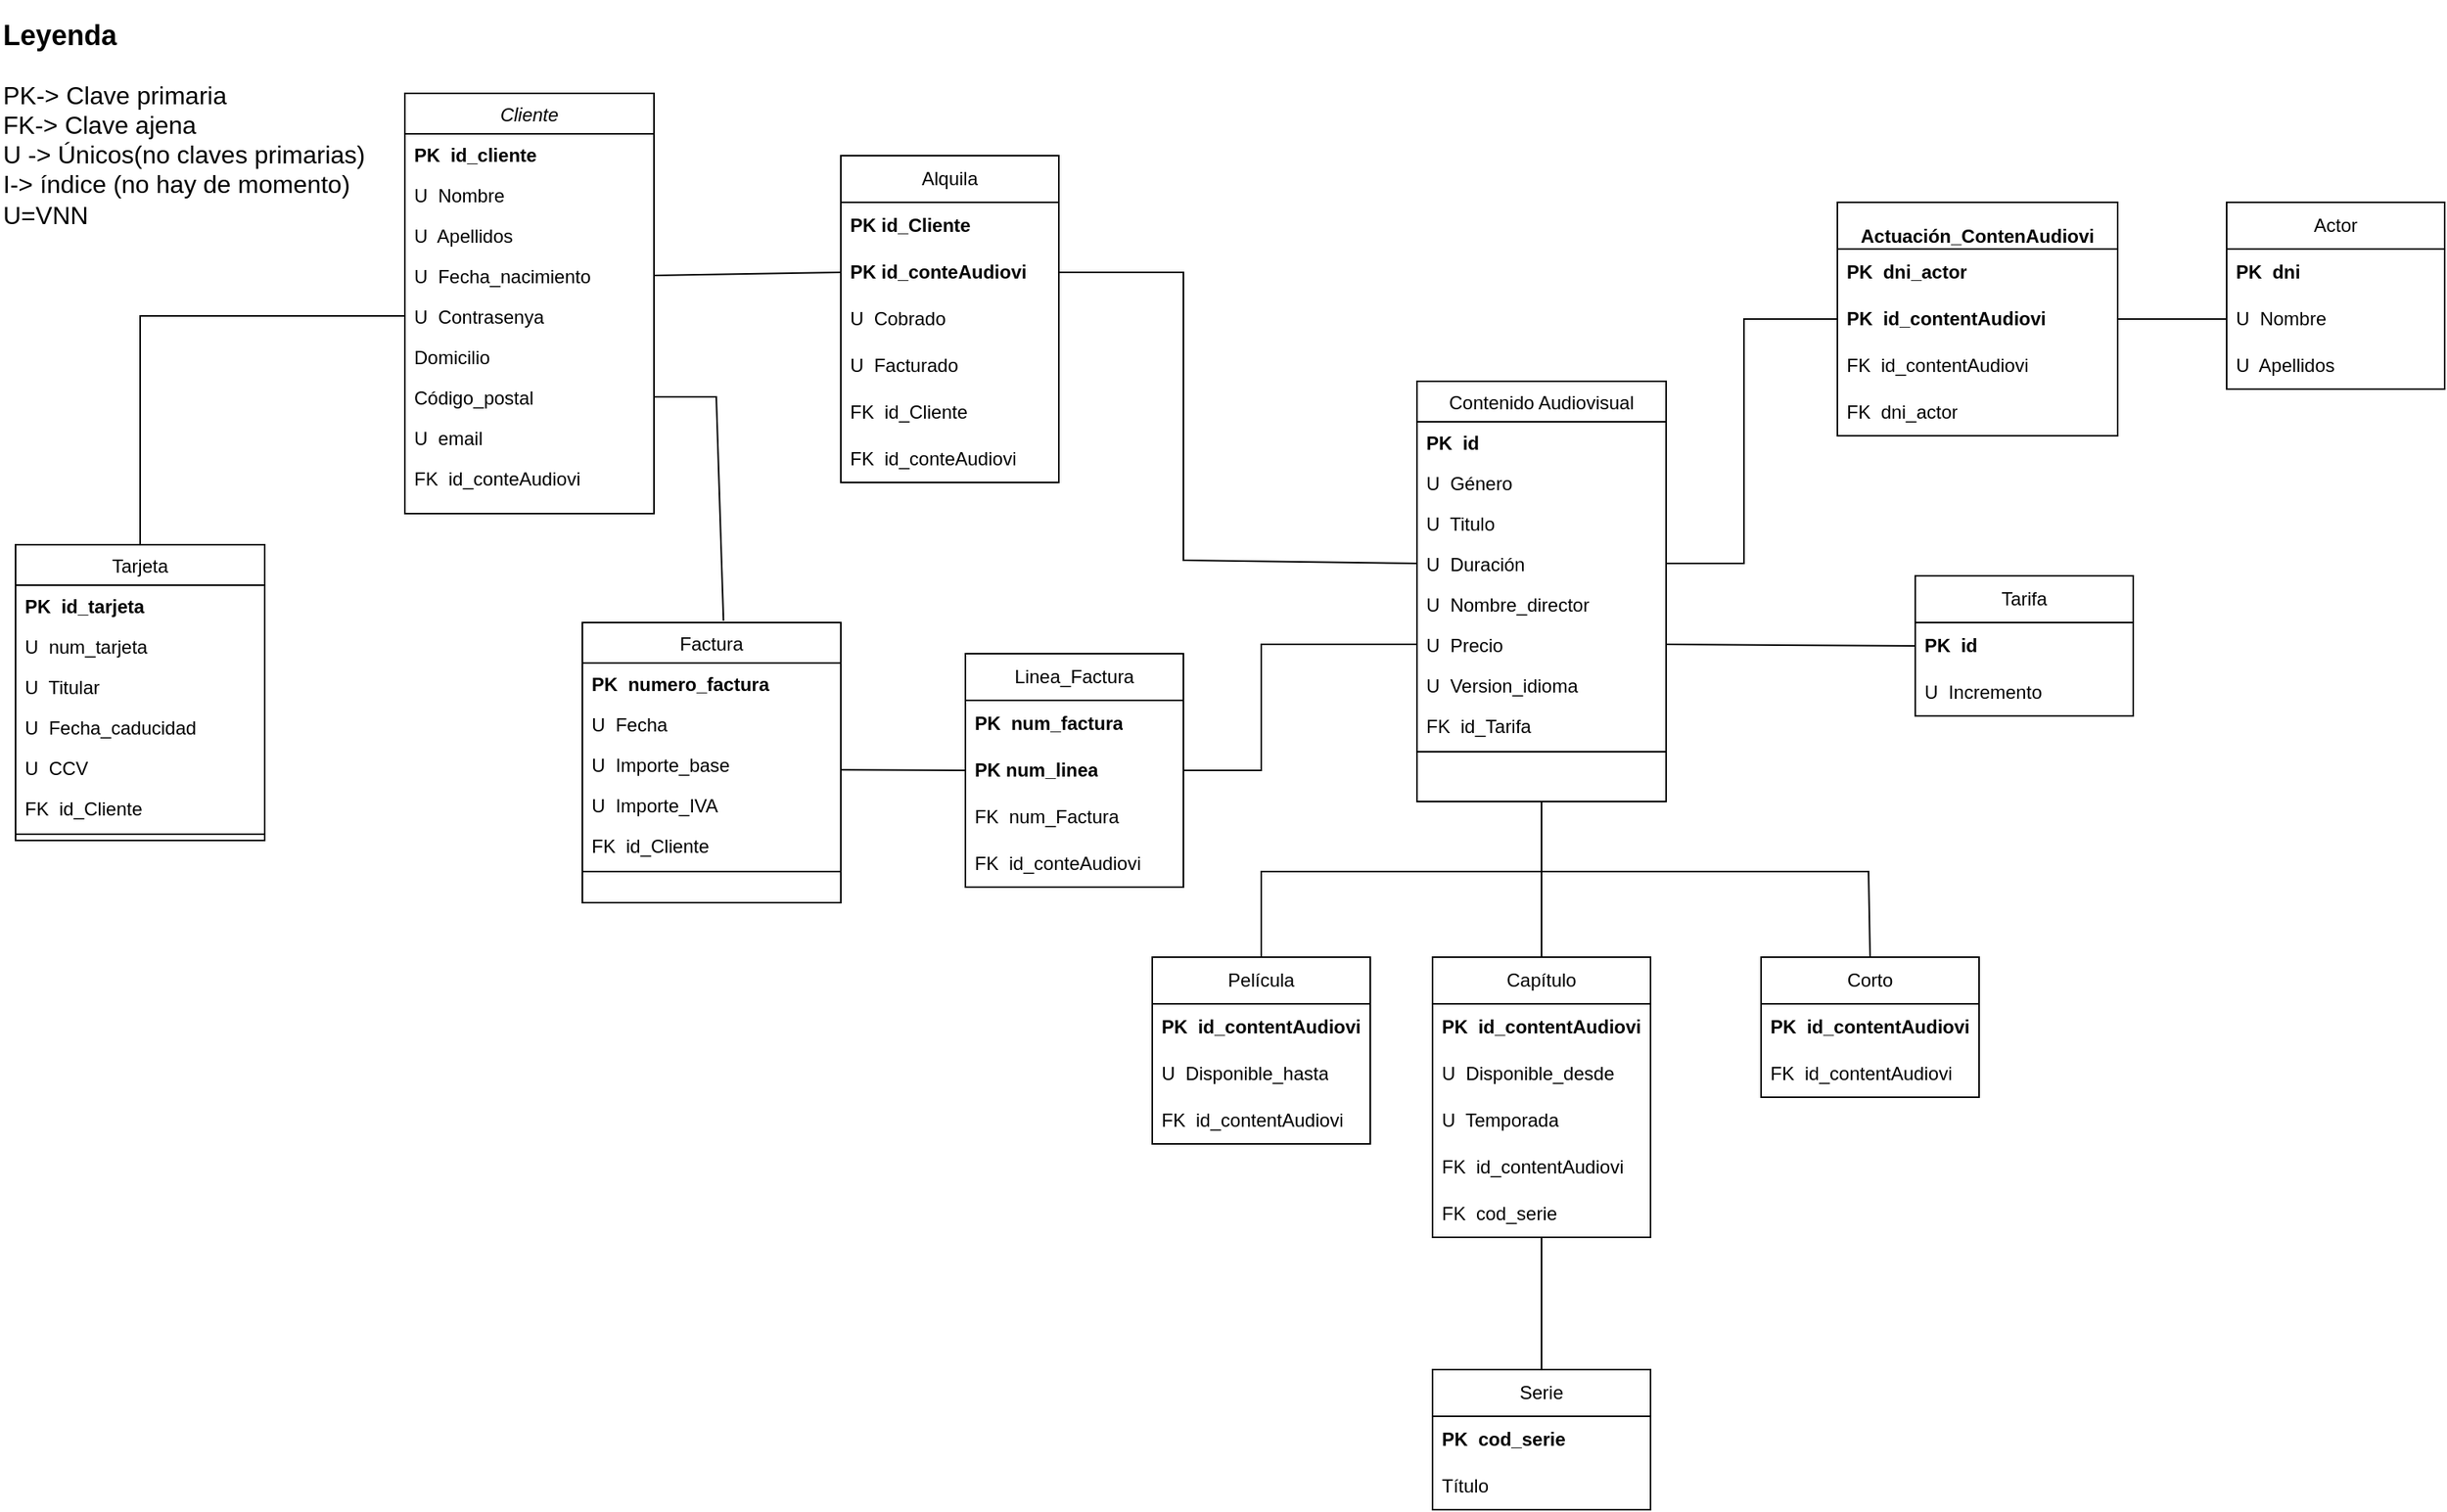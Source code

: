 <mxfile version="24.4.2" type="device">
  <diagram id="C5RBs43oDa-KdzZeNtuy" name="Page-1">
    <mxGraphModel dx="1430" dy="780" grid="1" gridSize="10" guides="1" tooltips="1" connect="1" arrows="1" fold="1" page="1" pageScale="1" pageWidth="827" pageHeight="1169" math="0" shadow="0">
      <root>
        <mxCell id="WIyWlLk6GJQsqaUBKTNV-0" />
        <mxCell id="WIyWlLk6GJQsqaUBKTNV-1" parent="WIyWlLk6GJQsqaUBKTNV-0" />
        <mxCell id="zkfFHV4jXpPFQw0GAbJ--0" value="Cliente" style="swimlane;fontStyle=2;align=center;verticalAlign=top;childLayout=stackLayout;horizontal=1;startSize=26;horizontalStack=0;resizeParent=1;resizeLast=0;collapsible=1;marginBottom=0;rounded=0;shadow=0;strokeWidth=1;" parent="WIyWlLk6GJQsqaUBKTNV-1" vertex="1">
          <mxGeometry x="300" y="100" width="160" height="270" as="geometry">
            <mxRectangle x="230" y="140" width="160" height="26" as="alternateBounds" />
          </mxGeometry>
        </mxCell>
        <mxCell id="Wgf2Gytl8_yMg1ZJotY8-47" value="PK  id_cliente" style="text;align=left;verticalAlign=top;spacingLeft=4;spacingRight=4;overflow=hidden;rotatable=0;points=[[0,0.5],[1,0.5]];portConstraint=eastwest;rounded=0;shadow=0;html=0;strokeColor=none;fontStyle=1" parent="zkfFHV4jXpPFQw0GAbJ--0" vertex="1">
          <mxGeometry y="26" width="160" height="26" as="geometry" />
        </mxCell>
        <mxCell id="zkfFHV4jXpPFQw0GAbJ--1" value="U  Nombre        " style="text;align=left;verticalAlign=top;spacingLeft=4;spacingRight=4;overflow=hidden;rotatable=0;points=[[0,0.5],[1,0.5]];portConstraint=eastwest;" parent="zkfFHV4jXpPFQw0GAbJ--0" vertex="1">
          <mxGeometry y="52" width="160" height="26" as="geometry" />
        </mxCell>
        <mxCell id="zkfFHV4jXpPFQw0GAbJ--2" value="U  Apellidos" style="text;align=left;verticalAlign=top;spacingLeft=4;spacingRight=4;overflow=hidden;rotatable=0;points=[[0,0.5],[1,0.5]];portConstraint=eastwest;rounded=0;shadow=0;html=0;" parent="zkfFHV4jXpPFQw0GAbJ--0" vertex="1">
          <mxGeometry y="78" width="160" height="26" as="geometry" />
        </mxCell>
        <mxCell id="Wgf2Gytl8_yMg1ZJotY8-46" value="U  Fecha_nacimiento" style="text;align=left;verticalAlign=top;spacingLeft=4;spacingRight=4;overflow=hidden;rotatable=0;points=[[0,0.5],[1,0.5]];portConstraint=eastwest;rounded=0;shadow=0;html=0;" parent="zkfFHV4jXpPFQw0GAbJ--0" vertex="1">
          <mxGeometry y="104" width="160" height="26" as="geometry" />
        </mxCell>
        <mxCell id="Wgf2Gytl8_yMg1ZJotY8-48" value="U  Contrasenya" style="text;align=left;verticalAlign=top;spacingLeft=4;spacingRight=4;overflow=hidden;rotatable=0;points=[[0,0.5],[1,0.5]];portConstraint=eastwest;" parent="zkfFHV4jXpPFQw0GAbJ--0" vertex="1">
          <mxGeometry y="130" width="160" height="26" as="geometry" />
        </mxCell>
        <mxCell id="zkfFHV4jXpPFQw0GAbJ--5" value="Domicilio" style="text;align=left;verticalAlign=top;spacingLeft=4;spacingRight=4;overflow=hidden;rotatable=0;points=[[0,0.5],[1,0.5]];portConstraint=eastwest;" parent="zkfFHV4jXpPFQw0GAbJ--0" vertex="1">
          <mxGeometry y="156" width="160" height="26" as="geometry" />
        </mxCell>
        <mxCell id="Wgf2Gytl8_yMg1ZJotY8-49" value="Código_postal" style="text;align=left;verticalAlign=top;spacingLeft=4;spacingRight=4;overflow=hidden;rotatable=0;points=[[0,0.5],[1,0.5]];portConstraint=eastwest;rounded=0;shadow=0;html=0;" parent="zkfFHV4jXpPFQw0GAbJ--0" vertex="1">
          <mxGeometry y="182" width="160" height="26" as="geometry" />
        </mxCell>
        <mxCell id="oNZRtLvuHWQZ_LMF3RW0-1" value="U  email" style="text;align=left;verticalAlign=top;spacingLeft=4;spacingRight=4;overflow=hidden;rotatable=0;points=[[0,0.5],[1,0.5]];portConstraint=eastwest;rounded=0;shadow=0;html=0;" parent="zkfFHV4jXpPFQw0GAbJ--0" vertex="1">
          <mxGeometry y="208" width="160" height="26" as="geometry" />
        </mxCell>
        <mxCell id="Wgf2Gytl8_yMg1ZJotY8-50" value="FK  id_conteAudiovi" style="text;align=left;verticalAlign=top;spacingLeft=4;spacingRight=4;overflow=hidden;rotatable=0;points=[[0,0.5],[1,0.5]];portConstraint=eastwest;fontStyle=0" parent="zkfFHV4jXpPFQw0GAbJ--0" vertex="1">
          <mxGeometry y="234" width="160" height="36" as="geometry" />
        </mxCell>
        <mxCell id="zkfFHV4jXpPFQw0GAbJ--6" value="Tarjeta" style="swimlane;fontStyle=0;align=center;verticalAlign=top;childLayout=stackLayout;horizontal=1;startSize=26;horizontalStack=0;resizeParent=1;resizeLast=0;collapsible=1;marginBottom=0;rounded=0;shadow=0;strokeWidth=1;" parent="WIyWlLk6GJQsqaUBKTNV-1" vertex="1">
          <mxGeometry x="50" y="390" width="160" height="190" as="geometry">
            <mxRectangle x="130" y="380" width="160" height="26" as="alternateBounds" />
          </mxGeometry>
        </mxCell>
        <mxCell id="zkfFHV4jXpPFQw0GAbJ--7" value="PK  id_tarjeta" style="text;align=left;verticalAlign=top;spacingLeft=4;spacingRight=4;overflow=hidden;rotatable=0;points=[[0,0.5],[1,0.5]];portConstraint=eastwest;fontStyle=1" parent="zkfFHV4jXpPFQw0GAbJ--6" vertex="1">
          <mxGeometry y="26" width="160" height="26" as="geometry" />
        </mxCell>
        <mxCell id="7_OPogSqCohkSe6gVbmI-0" value="U  num_tarjeta" style="text;align=left;verticalAlign=top;spacingLeft=4;spacingRight=4;overflow=hidden;rotatable=0;points=[[0,0.5],[1,0.5]];portConstraint=eastwest;rounded=0;shadow=0;html=0;" parent="zkfFHV4jXpPFQw0GAbJ--6" vertex="1">
          <mxGeometry y="52" width="160" height="26" as="geometry" />
        </mxCell>
        <mxCell id="zkfFHV4jXpPFQw0GAbJ--8" value="U  Titular" style="text;align=left;verticalAlign=top;spacingLeft=4;spacingRight=4;overflow=hidden;rotatable=0;points=[[0,0.5],[1,0.5]];portConstraint=eastwest;rounded=0;shadow=0;html=0;" parent="zkfFHV4jXpPFQw0GAbJ--6" vertex="1">
          <mxGeometry y="78" width="160" height="26" as="geometry" />
        </mxCell>
        <mxCell id="Wgf2Gytl8_yMg1ZJotY8-126" value="U  Fecha_caducidad" style="text;align=left;verticalAlign=top;spacingLeft=4;spacingRight=4;overflow=hidden;rotatable=0;points=[[0,0.5],[1,0.5]];portConstraint=eastwest;rounded=0;shadow=0;html=0;" parent="zkfFHV4jXpPFQw0GAbJ--6" vertex="1">
          <mxGeometry y="104" width="160" height="26" as="geometry" />
        </mxCell>
        <mxCell id="Wgf2Gytl8_yMg1ZJotY8-127" value="U  CCV" style="text;align=left;verticalAlign=top;spacingLeft=4;spacingRight=4;overflow=hidden;rotatable=0;points=[[0,0.5],[1,0.5]];portConstraint=eastwest;rounded=0;shadow=0;html=0;" parent="zkfFHV4jXpPFQw0GAbJ--6" vertex="1">
          <mxGeometry y="130" width="160" height="26" as="geometry" />
        </mxCell>
        <mxCell id="Wgf2Gytl8_yMg1ZJotY8-129" value="FK  id_Cliente" style="text;align=left;verticalAlign=top;spacingLeft=4;spacingRight=4;overflow=hidden;rotatable=0;points=[[0,0.5],[1,0.5]];portConstraint=eastwest;rounded=0;shadow=0;html=0;" parent="zkfFHV4jXpPFQw0GAbJ--6" vertex="1">
          <mxGeometry y="156" width="160" height="26" as="geometry" />
        </mxCell>
        <mxCell id="zkfFHV4jXpPFQw0GAbJ--9" value="" style="line;html=1;strokeWidth=1;align=left;verticalAlign=middle;spacingTop=-1;spacingLeft=3;spacingRight=3;rotatable=0;labelPosition=right;points=[];portConstraint=eastwest;" parent="zkfFHV4jXpPFQw0GAbJ--6" vertex="1">
          <mxGeometry y="182" width="160" height="8" as="geometry" />
        </mxCell>
        <mxCell id="zkfFHV4jXpPFQw0GAbJ--17" value="Contenido Audiovisual" style="swimlane;fontStyle=0;align=center;verticalAlign=top;childLayout=stackLayout;horizontal=1;startSize=26;horizontalStack=0;resizeParent=1;resizeLast=0;collapsible=1;marginBottom=0;rounded=0;shadow=0;strokeWidth=1;" parent="WIyWlLk6GJQsqaUBKTNV-1" vertex="1">
          <mxGeometry x="950" y="285" width="160" height="270" as="geometry">
            <mxRectangle x="550" y="140" width="160" height="26" as="alternateBounds" />
          </mxGeometry>
        </mxCell>
        <mxCell id="zkfFHV4jXpPFQw0GAbJ--18" value="PK  id" style="text;align=left;verticalAlign=top;spacingLeft=4;spacingRight=4;overflow=hidden;rotatable=0;points=[[0,0.5],[1,0.5]];portConstraint=eastwest;fontStyle=1" parent="zkfFHV4jXpPFQw0GAbJ--17" vertex="1">
          <mxGeometry y="26" width="160" height="26" as="geometry" />
        </mxCell>
        <mxCell id="zkfFHV4jXpPFQw0GAbJ--19" value="U  Género" style="text;align=left;verticalAlign=top;spacingLeft=4;spacingRight=4;overflow=hidden;rotatable=0;points=[[0,0.5],[1,0.5]];portConstraint=eastwest;rounded=0;shadow=0;html=0;" parent="zkfFHV4jXpPFQw0GAbJ--17" vertex="1">
          <mxGeometry y="52" width="160" height="26" as="geometry" />
        </mxCell>
        <mxCell id="zkfFHV4jXpPFQw0GAbJ--20" value="U  Titulo" style="text;align=left;verticalAlign=top;spacingLeft=4;spacingRight=4;overflow=hidden;rotatable=0;points=[[0,0.5],[1,0.5]];portConstraint=eastwest;rounded=0;shadow=0;html=0;" parent="zkfFHV4jXpPFQw0GAbJ--17" vertex="1">
          <mxGeometry y="78" width="160" height="26" as="geometry" />
        </mxCell>
        <mxCell id="zkfFHV4jXpPFQw0GAbJ--21" value="U  Duración" style="text;align=left;verticalAlign=top;spacingLeft=4;spacingRight=4;overflow=hidden;rotatable=0;points=[[0,0.5],[1,0.5]];portConstraint=eastwest;rounded=0;shadow=0;html=0;" parent="zkfFHV4jXpPFQw0GAbJ--17" vertex="1">
          <mxGeometry y="104" width="160" height="26" as="geometry" />
        </mxCell>
        <mxCell id="zkfFHV4jXpPFQw0GAbJ--22" value="U  Nombre_director" style="text;align=left;verticalAlign=top;spacingLeft=4;spacingRight=4;overflow=hidden;rotatable=0;points=[[0,0.5],[1,0.5]];portConstraint=eastwest;rounded=0;shadow=0;html=0;" parent="zkfFHV4jXpPFQw0GAbJ--17" vertex="1">
          <mxGeometry y="130" width="160" height="26" as="geometry" />
        </mxCell>
        <mxCell id="zkfFHV4jXpPFQw0GAbJ--24" value="U  Precio" style="text;align=left;verticalAlign=top;spacingLeft=4;spacingRight=4;overflow=hidden;rotatable=0;points=[[0,0.5],[1,0.5]];portConstraint=eastwest;" parent="zkfFHV4jXpPFQw0GAbJ--17" vertex="1">
          <mxGeometry y="156" width="160" height="26" as="geometry" />
        </mxCell>
        <mxCell id="zkfFHV4jXpPFQw0GAbJ--25" value="U  Version_idioma" style="text;align=left;verticalAlign=top;spacingLeft=4;spacingRight=4;overflow=hidden;rotatable=0;points=[[0,0.5],[1,0.5]];portConstraint=eastwest;" parent="zkfFHV4jXpPFQw0GAbJ--17" vertex="1">
          <mxGeometry y="182" width="160" height="26" as="geometry" />
        </mxCell>
        <mxCell id="Wgf2Gytl8_yMg1ZJotY8-65" value="FK  id_Tarifa" style="text;align=left;verticalAlign=top;spacingLeft=4;spacingRight=4;overflow=hidden;rotatable=0;points=[[0,0.5],[1,0.5]];portConstraint=eastwest;rounded=0;shadow=0;html=0;" parent="zkfFHV4jXpPFQw0GAbJ--17" vertex="1">
          <mxGeometry y="208" width="160" height="26" as="geometry" />
        </mxCell>
        <mxCell id="zkfFHV4jXpPFQw0GAbJ--23" value="" style="line;html=1;strokeWidth=1;align=left;verticalAlign=middle;spacingTop=-1;spacingLeft=3;spacingRight=3;rotatable=0;labelPosition=right;points=[];portConstraint=eastwest;" parent="zkfFHV4jXpPFQw0GAbJ--17" vertex="1">
          <mxGeometry y="234" width="160" height="8" as="geometry" />
        </mxCell>
        <mxCell id="Wgf2Gytl8_yMg1ZJotY8-0" value="Actor" style="swimlane;fontStyle=0;childLayout=stackLayout;horizontal=1;startSize=30;horizontalStack=0;resizeParent=1;resizeParentMax=0;resizeLast=0;collapsible=1;marginBottom=0;whiteSpace=wrap;html=1;" parent="WIyWlLk6GJQsqaUBKTNV-1" vertex="1">
          <mxGeometry x="1470" y="170" width="140" height="120" as="geometry" />
        </mxCell>
        <mxCell id="Wgf2Gytl8_yMg1ZJotY8-1" value="&lt;b&gt;PK&amp;nbsp; dni&lt;/b&gt;" style="text;strokeColor=none;fillColor=none;align=left;verticalAlign=middle;spacingLeft=4;spacingRight=4;overflow=hidden;points=[[0,0.5],[1,0.5]];portConstraint=eastwest;rotatable=0;whiteSpace=wrap;html=1;" parent="Wgf2Gytl8_yMg1ZJotY8-0" vertex="1">
          <mxGeometry y="30" width="140" height="30" as="geometry" />
        </mxCell>
        <mxCell id="Wgf2Gytl8_yMg1ZJotY8-2" value="U&amp;nbsp; Nombre" style="text;strokeColor=none;fillColor=none;align=left;verticalAlign=middle;spacingLeft=4;spacingRight=4;overflow=hidden;points=[[0,0.5],[1,0.5]];portConstraint=eastwest;rotatable=0;whiteSpace=wrap;html=1;" parent="Wgf2Gytl8_yMg1ZJotY8-0" vertex="1">
          <mxGeometry y="60" width="140" height="30" as="geometry" />
        </mxCell>
        <mxCell id="Wgf2Gytl8_yMg1ZJotY8-3" value="U&amp;nbsp; Apellidos" style="text;strokeColor=none;fillColor=none;align=left;verticalAlign=middle;spacingLeft=4;spacingRight=4;overflow=hidden;points=[[0,0.5],[1,0.5]];portConstraint=eastwest;rotatable=0;whiteSpace=wrap;html=1;" parent="Wgf2Gytl8_yMg1ZJotY8-0" vertex="1">
          <mxGeometry y="90" width="140" height="30" as="geometry" />
        </mxCell>
        <mxCell id="Wgf2Gytl8_yMg1ZJotY8-4" value="Corto" style="swimlane;fontStyle=0;childLayout=stackLayout;horizontal=1;startSize=30;horizontalStack=0;resizeParent=1;resizeParentMax=0;resizeLast=0;collapsible=1;marginBottom=0;whiteSpace=wrap;html=1;" parent="WIyWlLk6GJQsqaUBKTNV-1" vertex="1">
          <mxGeometry x="1171" y="655" width="140" height="90" as="geometry" />
        </mxCell>
        <mxCell id="Wgf2Gytl8_yMg1ZJotY8-5" value="&lt;b&gt;PK&amp;nbsp; id_contentAudiovi&lt;/b&gt;" style="text;strokeColor=none;fillColor=none;align=left;verticalAlign=middle;spacingLeft=4;spacingRight=4;overflow=hidden;points=[[0,0.5],[1,0.5]];portConstraint=eastwest;rotatable=0;whiteSpace=wrap;html=1;" parent="Wgf2Gytl8_yMg1ZJotY8-4" vertex="1">
          <mxGeometry y="30" width="140" height="30" as="geometry" />
        </mxCell>
        <mxCell id="Wgf2Gytl8_yMg1ZJotY8-6" value="FK&amp;nbsp; id_contentAudiovi" style="text;strokeColor=none;fillColor=none;align=left;verticalAlign=middle;spacingLeft=4;spacingRight=4;overflow=hidden;points=[[0,0.5],[1,0.5]];portConstraint=eastwest;rotatable=0;whiteSpace=wrap;html=1;" parent="Wgf2Gytl8_yMg1ZJotY8-4" vertex="1">
          <mxGeometry y="60" width="140" height="30" as="geometry" />
        </mxCell>
        <mxCell id="Wgf2Gytl8_yMg1ZJotY8-8" value="Tarifa" style="swimlane;fontStyle=0;childLayout=stackLayout;horizontal=1;startSize=30;horizontalStack=0;resizeParent=1;resizeParentMax=0;resizeLast=0;collapsible=1;marginBottom=0;whiteSpace=wrap;html=1;" parent="WIyWlLk6GJQsqaUBKTNV-1" vertex="1">
          <mxGeometry x="1270" y="410" width="140" height="90" as="geometry" />
        </mxCell>
        <mxCell id="Wgf2Gytl8_yMg1ZJotY8-9" value="&lt;b&gt;PK&amp;nbsp; id&lt;/b&gt;" style="text;strokeColor=none;fillColor=none;align=left;verticalAlign=middle;spacingLeft=4;spacingRight=4;overflow=hidden;points=[[0,0.5],[1,0.5]];portConstraint=eastwest;rotatable=0;whiteSpace=wrap;html=1;" parent="Wgf2Gytl8_yMg1ZJotY8-8" vertex="1">
          <mxGeometry y="30" width="140" height="30" as="geometry" />
        </mxCell>
        <mxCell id="Wgf2Gytl8_yMg1ZJotY8-10" value="U&amp;nbsp; Incremento" style="text;strokeColor=none;fillColor=none;align=left;verticalAlign=middle;spacingLeft=4;spacingRight=4;overflow=hidden;points=[[0,0.5],[1,0.5]];portConstraint=eastwest;rotatable=0;whiteSpace=wrap;html=1;" parent="Wgf2Gytl8_yMg1ZJotY8-8" vertex="1">
          <mxGeometry y="60" width="140" height="30" as="geometry" />
        </mxCell>
        <mxCell id="Wgf2Gytl8_yMg1ZJotY8-12" value="Linea_Factura" style="swimlane;fontStyle=0;childLayout=stackLayout;horizontal=1;startSize=30;horizontalStack=0;resizeParent=1;resizeParentMax=0;resizeLast=0;collapsible=1;marginBottom=0;whiteSpace=wrap;html=1;" parent="WIyWlLk6GJQsqaUBKTNV-1" vertex="1">
          <mxGeometry x="660" y="460" width="140" height="150" as="geometry" />
        </mxCell>
        <mxCell id="Wgf2Gytl8_yMg1ZJotY8-13" value="&lt;span style=&quot;font-weight: 700; text-wrap: nowrap;&quot;&gt;PK&amp;nbsp; num_factura&lt;/span&gt;" style="text;strokeColor=none;fillColor=none;align=left;verticalAlign=middle;spacingLeft=4;spacingRight=4;overflow=hidden;points=[[0,0.5],[1,0.5]];portConstraint=eastwest;rotatable=0;whiteSpace=wrap;html=1;" parent="Wgf2Gytl8_yMg1ZJotY8-12" vertex="1">
          <mxGeometry y="30" width="140" height="30" as="geometry" />
        </mxCell>
        <mxCell id="Wgf2Gytl8_yMg1ZJotY8-14" value="&lt;b&gt;PK num_linea&lt;/b&gt;" style="text;strokeColor=none;fillColor=none;align=left;verticalAlign=middle;spacingLeft=4;spacingRight=4;overflow=hidden;points=[[0,0.5],[1,0.5]];portConstraint=eastwest;rotatable=0;whiteSpace=wrap;html=1;" parent="Wgf2Gytl8_yMg1ZJotY8-12" vertex="1">
          <mxGeometry y="60" width="140" height="30" as="geometry" />
        </mxCell>
        <mxCell id="Wgf2Gytl8_yMg1ZJotY8-141" value="&lt;span style=&quot;text-wrap: nowrap;&quot;&gt;FK&amp;nbsp; num_Factura&amp;nbsp;&lt;/span&gt;" style="text;strokeColor=none;fillColor=none;align=left;verticalAlign=middle;spacingLeft=4;spacingRight=4;overflow=hidden;points=[[0,0.5],[1,0.5]];portConstraint=eastwest;rotatable=0;whiteSpace=wrap;html=1;" parent="Wgf2Gytl8_yMg1ZJotY8-12" vertex="1">
          <mxGeometry y="90" width="140" height="30" as="geometry" />
        </mxCell>
        <mxCell id="Wgf2Gytl8_yMg1ZJotY8-142" value="FK&amp;nbsp; id_conteAudiovi&amp;nbsp;" style="text;strokeColor=none;fillColor=none;align=left;verticalAlign=middle;spacingLeft=4;spacingRight=4;overflow=hidden;points=[[0,0.5],[1,0.5]];portConstraint=eastwest;rotatable=0;whiteSpace=wrap;html=1;" parent="Wgf2Gytl8_yMg1ZJotY8-12" vertex="1">
          <mxGeometry y="120" width="140" height="30" as="geometry" />
        </mxCell>
        <mxCell id="Wgf2Gytl8_yMg1ZJotY8-20" value="Serie" style="swimlane;fontStyle=0;childLayout=stackLayout;horizontal=1;startSize=30;horizontalStack=0;resizeParent=1;resizeParentMax=0;resizeLast=0;collapsible=1;marginBottom=0;whiteSpace=wrap;html=1;" parent="WIyWlLk6GJQsqaUBKTNV-1" vertex="1">
          <mxGeometry x="960" y="920" width="140" height="90" as="geometry" />
        </mxCell>
        <mxCell id="Wgf2Gytl8_yMg1ZJotY8-22" value="&lt;b&gt;PK&amp;nbsp; cod_serie&lt;/b&gt;" style="text;strokeColor=none;fillColor=none;align=left;verticalAlign=middle;spacingLeft=4;spacingRight=4;overflow=hidden;points=[[0,0.5],[1,0.5]];portConstraint=eastwest;rotatable=0;whiteSpace=wrap;html=1;" parent="Wgf2Gytl8_yMg1ZJotY8-20" vertex="1">
          <mxGeometry y="30" width="140" height="30" as="geometry" />
        </mxCell>
        <mxCell id="bY-M41s3Fz6v2LZ8g6At-0" value="Título" style="text;strokeColor=none;fillColor=none;align=left;verticalAlign=middle;spacingLeft=4;spacingRight=4;overflow=hidden;points=[[0,0.5],[1,0.5]];portConstraint=eastwest;rotatable=0;whiteSpace=wrap;html=1;" parent="Wgf2Gytl8_yMg1ZJotY8-20" vertex="1">
          <mxGeometry y="60" width="140" height="30" as="geometry" />
        </mxCell>
        <mxCell id="Wgf2Gytl8_yMg1ZJotY8-24" value="Película" style="swimlane;fontStyle=0;childLayout=stackLayout;horizontal=1;startSize=30;horizontalStack=0;resizeParent=1;resizeParentMax=0;resizeLast=0;collapsible=1;marginBottom=0;whiteSpace=wrap;html=1;" parent="WIyWlLk6GJQsqaUBKTNV-1" vertex="1">
          <mxGeometry x="780" y="655" width="140" height="120" as="geometry" />
        </mxCell>
        <mxCell id="Wgf2Gytl8_yMg1ZJotY8-25" value="&lt;b&gt;PK&amp;nbsp; id_contentAudiovi&lt;/b&gt;" style="text;strokeColor=none;fillColor=none;align=left;verticalAlign=middle;spacingLeft=4;spacingRight=4;overflow=hidden;points=[[0,0.5],[1,0.5]];portConstraint=eastwest;rotatable=0;whiteSpace=wrap;html=1;" parent="Wgf2Gytl8_yMg1ZJotY8-24" vertex="1">
          <mxGeometry y="30" width="140" height="30" as="geometry" />
        </mxCell>
        <mxCell id="Wgf2Gytl8_yMg1ZJotY8-27" value="U&amp;nbsp; Disponible_hasta" style="text;strokeColor=none;fillColor=none;align=left;verticalAlign=middle;spacingLeft=4;spacingRight=4;overflow=hidden;points=[[0,0.5],[1,0.5]];portConstraint=eastwest;rotatable=0;whiteSpace=wrap;html=1;" parent="Wgf2Gytl8_yMg1ZJotY8-24" vertex="1">
          <mxGeometry y="60" width="140" height="30" as="geometry" />
        </mxCell>
        <mxCell id="Wgf2Gytl8_yMg1ZJotY8-26" value="FK&amp;nbsp; id_contentAudiovi" style="text;strokeColor=none;fillColor=none;align=left;verticalAlign=middle;spacingLeft=4;spacingRight=4;overflow=hidden;points=[[0,0.5],[1,0.5]];portConstraint=eastwest;rotatable=0;whiteSpace=wrap;html=1;" parent="Wgf2Gytl8_yMg1ZJotY8-24" vertex="1">
          <mxGeometry y="90" width="140" height="30" as="geometry" />
        </mxCell>
        <mxCell id="Wgf2Gytl8_yMg1ZJotY8-28" value="Capítulo" style="swimlane;fontStyle=0;childLayout=stackLayout;horizontal=1;startSize=30;horizontalStack=0;resizeParent=1;resizeParentMax=0;resizeLast=0;collapsible=1;marginBottom=0;whiteSpace=wrap;html=1;" parent="WIyWlLk6GJQsqaUBKTNV-1" vertex="1">
          <mxGeometry x="960" y="655" width="140" height="180" as="geometry" />
        </mxCell>
        <mxCell id="Wgf2Gytl8_yMg1ZJotY8-29" value="&lt;b&gt;PK&amp;nbsp; id_contentAudiovi&lt;/b&gt;" style="text;strokeColor=none;fillColor=none;align=left;verticalAlign=middle;spacingLeft=4;spacingRight=4;overflow=hidden;points=[[0,0.5],[1,0.5]];portConstraint=eastwest;rotatable=0;whiteSpace=wrap;html=1;" parent="Wgf2Gytl8_yMg1ZJotY8-28" vertex="1">
          <mxGeometry y="30" width="140" height="30" as="geometry" />
        </mxCell>
        <mxCell id="Wgf2Gytl8_yMg1ZJotY8-31" value="U&amp;nbsp; Disponible_desde" style="text;strokeColor=none;fillColor=none;align=left;verticalAlign=middle;spacingLeft=4;spacingRight=4;overflow=hidden;points=[[0,0.5],[1,0.5]];portConstraint=eastwest;rotatable=0;whiteSpace=wrap;html=1;" parent="Wgf2Gytl8_yMg1ZJotY8-28" vertex="1">
          <mxGeometry y="60" width="140" height="30" as="geometry" />
        </mxCell>
        <mxCell id="Wgf2Gytl8_yMg1ZJotY8-116" value="U&amp;nbsp; Temporada" style="text;strokeColor=none;fillColor=none;align=left;verticalAlign=middle;spacingLeft=4;spacingRight=4;overflow=hidden;points=[[0,0.5],[1,0.5]];portConstraint=eastwest;rotatable=0;whiteSpace=wrap;html=1;" parent="Wgf2Gytl8_yMg1ZJotY8-28" vertex="1">
          <mxGeometry y="90" width="140" height="30" as="geometry" />
        </mxCell>
        <mxCell id="Wgf2Gytl8_yMg1ZJotY8-30" value="FK&amp;nbsp; id_contentAudiovi" style="text;strokeColor=none;fillColor=none;align=left;verticalAlign=middle;spacingLeft=4;spacingRight=4;overflow=hidden;points=[[0,0.5],[1,0.5]];portConstraint=eastwest;rotatable=0;whiteSpace=wrap;html=1;" parent="Wgf2Gytl8_yMg1ZJotY8-28" vertex="1">
          <mxGeometry y="120" width="140" height="30" as="geometry" />
        </mxCell>
        <mxCell id="Wgf2Gytl8_yMg1ZJotY8-117" value="&lt;div&gt;FK&amp;nbsp; cod_serie&lt;/div&gt;" style="text;strokeColor=none;fillColor=none;align=left;verticalAlign=middle;spacingLeft=4;spacingRight=4;overflow=hidden;points=[[0,0.5],[1,0.5]];portConstraint=eastwest;rotatable=0;whiteSpace=wrap;html=1;" parent="Wgf2Gytl8_yMg1ZJotY8-28" vertex="1">
          <mxGeometry y="150" width="140" height="30" as="geometry" />
        </mxCell>
        <mxCell id="Wgf2Gytl8_yMg1ZJotY8-52" value="&lt;h1 style=&quot;margin-top: 0px;&quot;&gt;&lt;font style=&quot;font-size: 18px;&quot;&gt;Leyenda&lt;/font&gt;&lt;/h1&gt;&lt;div&gt;&lt;font size=&quot;3&quot;&gt;PK-&amp;gt; Clave primaria&lt;/font&gt;&lt;/div&gt;&lt;div&gt;&lt;font size=&quot;3&quot;&gt;FK-&amp;gt; Clave ajena&lt;/font&gt;&lt;/div&gt;&lt;div&gt;&lt;font size=&quot;3&quot;&gt;U -&amp;gt; Únicos(no claves primarias)&lt;/font&gt;&lt;/div&gt;&lt;div&gt;&lt;font size=&quot;3&quot;&gt;I-&amp;gt; índice (no hay de momento)&lt;/font&gt;&lt;/div&gt;&lt;div&gt;&lt;font size=&quot;3&quot;&gt;U=VNN&lt;/font&gt;&lt;/div&gt;" style="text;html=1;whiteSpace=wrap;overflow=hidden;rounded=0;" parent="WIyWlLk6GJQsqaUBKTNV-1" vertex="1">
          <mxGeometry x="40" y="40" width="250" height="180" as="geometry" />
        </mxCell>
        <mxCell id="Wgf2Gytl8_yMg1ZJotY8-56" value="Alquila" style="swimlane;fontStyle=0;childLayout=stackLayout;horizontal=1;startSize=30;horizontalStack=0;resizeParent=1;resizeParentMax=0;resizeLast=0;collapsible=1;marginBottom=0;whiteSpace=wrap;html=1;" parent="WIyWlLk6GJQsqaUBKTNV-1" vertex="1">
          <mxGeometry x="580" y="140" width="140" height="210" as="geometry" />
        </mxCell>
        <mxCell id="Wgf2Gytl8_yMg1ZJotY8-57" value="&lt;b&gt;PK id_Cliente&lt;/b&gt;" style="text;strokeColor=none;fillColor=none;align=left;verticalAlign=middle;spacingLeft=4;spacingRight=4;overflow=hidden;points=[[0,0.5],[1,0.5]];portConstraint=eastwest;rotatable=0;whiteSpace=wrap;html=1;" parent="Wgf2Gytl8_yMg1ZJotY8-56" vertex="1">
          <mxGeometry y="30" width="140" height="30" as="geometry" />
        </mxCell>
        <mxCell id="Wgf2Gytl8_yMg1ZJotY8-58" value="&lt;b&gt;PK id_conteAudiovi&lt;/b&gt;" style="text;strokeColor=none;fillColor=none;align=left;verticalAlign=middle;spacingLeft=4;spacingRight=4;overflow=hidden;points=[[0,0.5],[1,0.5]];portConstraint=eastwest;rotatable=0;whiteSpace=wrap;html=1;" parent="Wgf2Gytl8_yMg1ZJotY8-56" vertex="1">
          <mxGeometry y="60" width="140" height="30" as="geometry" />
        </mxCell>
        <mxCell id="Wgf2Gytl8_yMg1ZJotY8-59" value="U&amp;nbsp; Cobrado" style="text;strokeColor=none;fillColor=none;align=left;verticalAlign=middle;spacingLeft=4;spacingRight=4;overflow=hidden;points=[[0,0.5],[1,0.5]];portConstraint=eastwest;rotatable=0;whiteSpace=wrap;html=1;" parent="Wgf2Gytl8_yMg1ZJotY8-56" vertex="1">
          <mxGeometry y="90" width="140" height="30" as="geometry" />
        </mxCell>
        <mxCell id="Wgf2Gytl8_yMg1ZJotY8-62" value="U&amp;nbsp; Facturado" style="text;strokeColor=none;fillColor=none;align=left;verticalAlign=middle;spacingLeft=4;spacingRight=4;overflow=hidden;points=[[0,0.5],[1,0.5]];portConstraint=eastwest;rotatable=0;whiteSpace=wrap;html=1;" parent="Wgf2Gytl8_yMg1ZJotY8-56" vertex="1">
          <mxGeometry y="120" width="140" height="30" as="geometry" />
        </mxCell>
        <mxCell id="Wgf2Gytl8_yMg1ZJotY8-63" value="FK&amp;nbsp; id_Cliente" style="text;strokeColor=none;fillColor=none;align=left;verticalAlign=middle;spacingLeft=4;spacingRight=4;overflow=hidden;points=[[0,0.5],[1,0.5]];portConstraint=eastwest;rotatable=0;whiteSpace=wrap;html=1;" parent="Wgf2Gytl8_yMg1ZJotY8-56" vertex="1">
          <mxGeometry y="150" width="140" height="30" as="geometry" />
        </mxCell>
        <mxCell id="Wgf2Gytl8_yMg1ZJotY8-64" value="FK&amp;nbsp; id_conteAudiovi" style="text;strokeColor=none;fillColor=none;align=left;verticalAlign=middle;spacingLeft=4;spacingRight=4;overflow=hidden;points=[[0,0.5],[1,0.5]];portConstraint=eastwest;rotatable=0;whiteSpace=wrap;html=1;" parent="Wgf2Gytl8_yMg1ZJotY8-56" vertex="1">
          <mxGeometry y="180" width="140" height="30" as="geometry" />
        </mxCell>
        <mxCell id="Wgf2Gytl8_yMg1ZJotY8-60" value="" style="endArrow=none;html=1;rounded=0;exitX=1;exitY=0.5;exitDx=0;exitDy=0;entryX=0;entryY=0.5;entryDx=0;entryDy=0;" parent="WIyWlLk6GJQsqaUBKTNV-1" source="Wgf2Gytl8_yMg1ZJotY8-58" target="zkfFHV4jXpPFQw0GAbJ--21" edge="1">
          <mxGeometry width="50" height="50" relative="1" as="geometry">
            <mxPoint x="600" y="390" as="sourcePoint" />
            <mxPoint x="880" y="215" as="targetPoint" />
            <Array as="points">
              <mxPoint x="800" y="215" />
              <mxPoint x="800" y="400" />
            </Array>
          </mxGeometry>
        </mxCell>
        <mxCell id="Wgf2Gytl8_yMg1ZJotY8-61" value="" style="endArrow=none;html=1;rounded=0;exitX=1;exitY=0.5;exitDx=0;exitDy=0;entryX=0;entryY=0.5;entryDx=0;entryDy=0;" parent="WIyWlLk6GJQsqaUBKTNV-1" target="Wgf2Gytl8_yMg1ZJotY8-58" edge="1">
          <mxGeometry width="50" height="50" relative="1" as="geometry">
            <mxPoint x="460.0" y="217" as="sourcePoint" />
            <mxPoint x="650" y="340" as="targetPoint" />
          </mxGeometry>
        </mxCell>
        <mxCell id="Wgf2Gytl8_yMg1ZJotY8-69" value="" style="endArrow=none;html=1;rounded=0;exitX=1;exitY=0.5;exitDx=0;exitDy=0;entryX=0;entryY=0.5;entryDx=0;entryDy=0;" parent="WIyWlLk6GJQsqaUBKTNV-1" source="zkfFHV4jXpPFQw0GAbJ--21" target="Wgf2Gytl8_yMg1ZJotY8-77" edge="1">
          <mxGeometry width="50" height="50" relative="1" as="geometry">
            <mxPoint x="1150" y="555" as="sourcePoint" />
            <mxPoint x="1160" y="340" as="targetPoint" />
            <Array as="points">
              <mxPoint x="1160" y="402" />
              <mxPoint x="1160" y="245" />
            </Array>
          </mxGeometry>
        </mxCell>
        <mxCell id="Wgf2Gytl8_yMg1ZJotY8-75" value="&lt;p style=&quot;line-height: 100%; margin-bottom: 0cm&quot;&gt;&lt;font color=&quot;#000000&quot;&gt;&lt;b&gt;Actuación_ContenAudiovi&lt;/b&gt;&lt;/font&gt;&lt;/p&gt;" style="swimlane;fontStyle=0;childLayout=stackLayout;horizontal=1;startSize=30;horizontalStack=0;resizeParent=1;resizeParentMax=0;resizeLast=0;collapsible=1;marginBottom=0;whiteSpace=wrap;html=1;" parent="WIyWlLk6GJQsqaUBKTNV-1" vertex="1">
          <mxGeometry x="1220" y="170" width="180" height="150" as="geometry" />
        </mxCell>
        <mxCell id="Wgf2Gytl8_yMg1ZJotY8-76" value="&lt;b&gt;PK&amp;nbsp; dni_actor&lt;/b&gt;" style="text;strokeColor=none;fillColor=none;align=left;verticalAlign=middle;spacingLeft=4;spacingRight=4;overflow=hidden;points=[[0,0.5],[1,0.5]];portConstraint=eastwest;rotatable=0;whiteSpace=wrap;html=1;" parent="Wgf2Gytl8_yMg1ZJotY8-75" vertex="1">
          <mxGeometry y="30" width="180" height="30" as="geometry" />
        </mxCell>
        <mxCell id="Wgf2Gytl8_yMg1ZJotY8-77" value="&lt;b&gt;PK&amp;nbsp; id_contentAudiovi&lt;/b&gt;" style="text;strokeColor=none;fillColor=none;align=left;verticalAlign=middle;spacingLeft=4;spacingRight=4;overflow=hidden;points=[[0,0.5],[1,0.5]];portConstraint=eastwest;rotatable=0;whiteSpace=wrap;html=1;" parent="Wgf2Gytl8_yMg1ZJotY8-75" vertex="1">
          <mxGeometry y="60" width="180" height="30" as="geometry" />
        </mxCell>
        <mxCell id="Wgf2Gytl8_yMg1ZJotY8-78" value="FK&amp;nbsp; id_contentAudiovi" style="text;strokeColor=none;fillColor=none;align=left;verticalAlign=middle;spacingLeft=4;spacingRight=4;overflow=hidden;points=[[0,0.5],[1,0.5]];portConstraint=eastwest;rotatable=0;whiteSpace=wrap;html=1;" parent="Wgf2Gytl8_yMg1ZJotY8-75" vertex="1">
          <mxGeometry y="90" width="180" height="30" as="geometry" />
        </mxCell>
        <mxCell id="Wgf2Gytl8_yMg1ZJotY8-80" value="FK&amp;nbsp; dni_actor" style="text;strokeColor=none;fillColor=none;align=left;verticalAlign=middle;spacingLeft=4;spacingRight=4;overflow=hidden;points=[[0,0.5],[1,0.5]];portConstraint=eastwest;rotatable=0;whiteSpace=wrap;html=1;" parent="Wgf2Gytl8_yMg1ZJotY8-75" vertex="1">
          <mxGeometry y="120" width="180" height="30" as="geometry" />
        </mxCell>
        <mxCell id="Wgf2Gytl8_yMg1ZJotY8-79" value="" style="endArrow=none;html=1;rounded=0;exitX=1;exitY=0.5;exitDx=0;exitDy=0;entryX=0;entryY=0.5;entryDx=0;entryDy=0;" parent="WIyWlLk6GJQsqaUBKTNV-1" source="Wgf2Gytl8_yMg1ZJotY8-77" target="Wgf2Gytl8_yMg1ZJotY8-2" edge="1">
          <mxGeometry width="50" height="50" relative="1" as="geometry">
            <mxPoint x="1410" y="410" as="sourcePoint" />
            <mxPoint x="1460" y="360" as="targetPoint" />
          </mxGeometry>
        </mxCell>
        <mxCell id="Wgf2Gytl8_yMg1ZJotY8-81" value="Factura" style="swimlane;fontStyle=0;align=center;verticalAlign=top;childLayout=stackLayout;horizontal=1;startSize=26;horizontalStack=0;resizeParent=1;resizeLast=0;collapsible=1;marginBottom=0;rounded=0;shadow=0;strokeWidth=1;" parent="WIyWlLk6GJQsqaUBKTNV-1" vertex="1">
          <mxGeometry x="414" y="440" width="166" height="180" as="geometry">
            <mxRectangle x="550" y="140" width="160" height="26" as="alternateBounds" />
          </mxGeometry>
        </mxCell>
        <mxCell id="Wgf2Gytl8_yMg1ZJotY8-82" value="PK  numero_factura" style="text;align=left;verticalAlign=top;spacingLeft=4;spacingRight=4;overflow=hidden;rotatable=0;points=[[0,0.5],[1,0.5]];portConstraint=eastwest;fontStyle=1" parent="Wgf2Gytl8_yMg1ZJotY8-81" vertex="1">
          <mxGeometry y="26" width="166" height="26" as="geometry" />
        </mxCell>
        <mxCell id="Wgf2Gytl8_yMg1ZJotY8-83" value="U  Fecha" style="text;align=left;verticalAlign=top;spacingLeft=4;spacingRight=4;overflow=hidden;rotatable=0;points=[[0,0.5],[1,0.5]];portConstraint=eastwest;rounded=0;shadow=0;html=0;" parent="Wgf2Gytl8_yMg1ZJotY8-81" vertex="1">
          <mxGeometry y="52" width="166" height="26" as="geometry" />
        </mxCell>
        <mxCell id="Wgf2Gytl8_yMg1ZJotY8-84" value="U  Importe_base" style="text;align=left;verticalAlign=top;spacingLeft=4;spacingRight=4;overflow=hidden;rotatable=0;points=[[0,0.5],[1,0.5]];portConstraint=eastwest;rounded=0;shadow=0;html=0;" parent="Wgf2Gytl8_yMg1ZJotY8-81" vertex="1">
          <mxGeometry y="78" width="166" height="26" as="geometry" />
        </mxCell>
        <mxCell id="Wgf2Gytl8_yMg1ZJotY8-86" value="U  Importe_IVA" style="text;align=left;verticalAlign=top;spacingLeft=4;spacingRight=4;overflow=hidden;rotatable=0;points=[[0,0.5],[1,0.5]];portConstraint=eastwest;rounded=0;shadow=0;html=0;" parent="Wgf2Gytl8_yMg1ZJotY8-81" vertex="1">
          <mxGeometry y="104" width="166" height="26" as="geometry" />
        </mxCell>
        <mxCell id="Wgf2Gytl8_yMg1ZJotY8-89" value="FK  id_Cliente " style="text;align=left;verticalAlign=top;spacingLeft=4;spacingRight=4;overflow=hidden;rotatable=0;points=[[0,0.5],[1,0.5]];portConstraint=eastwest;rounded=0;shadow=0;html=0;" parent="Wgf2Gytl8_yMg1ZJotY8-81" vertex="1">
          <mxGeometry y="130" width="166" height="26" as="geometry" />
        </mxCell>
        <mxCell id="Wgf2Gytl8_yMg1ZJotY8-90" value="" style="line;html=1;strokeWidth=1;align=left;verticalAlign=middle;spacingTop=-1;spacingLeft=3;spacingRight=3;rotatable=0;labelPosition=right;points=[];portConstraint=eastwest;" parent="Wgf2Gytl8_yMg1ZJotY8-81" vertex="1">
          <mxGeometry y="156" width="166" height="8" as="geometry" />
        </mxCell>
        <mxCell id="Wgf2Gytl8_yMg1ZJotY8-113" value="" style="endArrow=none;html=1;rounded=0;exitX=0.5;exitY=0;exitDx=0;exitDy=0;entryX=0.5;entryY=1.01;entryDx=0;entryDy=0;entryPerimeter=0;" parent="WIyWlLk6GJQsqaUBKTNV-1" source="Wgf2Gytl8_yMg1ZJotY8-20" target="Wgf2Gytl8_yMg1ZJotY8-117" edge="1">
          <mxGeometry width="50" height="50" relative="1" as="geometry">
            <mxPoint x="925" y="845" as="sourcePoint" />
            <mxPoint x="1030" y="870" as="targetPoint" />
          </mxGeometry>
        </mxCell>
        <mxCell id="Wgf2Gytl8_yMg1ZJotY8-120" value="" style="endArrow=none;html=1;rounded=0;exitX=0.546;exitY=-0.006;exitDx=0;exitDy=0;exitPerimeter=0;entryX=1;entryY=0.5;entryDx=0;entryDy=0;" parent="WIyWlLk6GJQsqaUBKTNV-1" source="Wgf2Gytl8_yMg1ZJotY8-81" target="Wgf2Gytl8_yMg1ZJotY8-49" edge="1">
          <mxGeometry width="50" height="50" relative="1" as="geometry">
            <mxPoint x="470" y="380" as="sourcePoint" />
            <mxPoint x="520" y="330" as="targetPoint" />
            <Array as="points">
              <mxPoint x="500" y="295" />
            </Array>
          </mxGeometry>
        </mxCell>
        <mxCell id="Wgf2Gytl8_yMg1ZJotY8-121" value="" style="endArrow=none;html=1;rounded=0;exitX=1;exitY=0.5;exitDx=0;exitDy=0;entryX=0;entryY=0.5;entryDx=0;entryDy=0;" parent="WIyWlLk6GJQsqaUBKTNV-1" source="Wgf2Gytl8_yMg1ZJotY8-14" target="zkfFHV4jXpPFQw0GAbJ--24" edge="1">
          <mxGeometry width="50" height="50" relative="1" as="geometry">
            <mxPoint x="827" y="570" as="sourcePoint" />
            <mxPoint x="877" y="520" as="targetPoint" />
            <Array as="points">
              <mxPoint x="850" y="535" />
              <mxPoint x="850" y="454" />
            </Array>
          </mxGeometry>
        </mxCell>
        <mxCell id="Wgf2Gytl8_yMg1ZJotY8-130" value="" style="endArrow=none;html=1;rounded=0;exitX=0.5;exitY=0;exitDx=0;exitDy=0;entryX=0;entryY=0.5;entryDx=0;entryDy=0;" parent="WIyWlLk6GJQsqaUBKTNV-1" source="zkfFHV4jXpPFQw0GAbJ--6" target="Wgf2Gytl8_yMg1ZJotY8-48" edge="1">
          <mxGeometry width="50" height="50" relative="1" as="geometry">
            <mxPoint x="130" y="370" as="sourcePoint" />
            <mxPoint x="180" y="210" as="targetPoint" />
            <Array as="points">
              <mxPoint x="130" y="243" />
            </Array>
          </mxGeometry>
        </mxCell>
        <mxCell id="Wgf2Gytl8_yMg1ZJotY8-137" value="" style="endArrow=none;html=1;rounded=0;exitX=1;exitY=0.5;exitDx=0;exitDy=0;entryX=0;entryY=0.5;entryDx=0;entryDy=0;" parent="WIyWlLk6GJQsqaUBKTNV-1" source="zkfFHV4jXpPFQw0GAbJ--24" target="Wgf2Gytl8_yMg1ZJotY8-9" edge="1">
          <mxGeometry width="50" height="50" relative="1" as="geometry">
            <mxPoint x="1100" y="500" as="sourcePoint" />
            <mxPoint x="1150" y="450" as="targetPoint" />
          </mxGeometry>
        </mxCell>
        <mxCell id="Wgf2Gytl8_yMg1ZJotY8-138" value="" style="endArrow=none;html=1;rounded=0;exitX=1;exitY=0.641;exitDx=0;exitDy=0;entryX=0;entryY=0.5;entryDx=0;entryDy=0;exitPerimeter=0;" parent="WIyWlLk6GJQsqaUBKTNV-1" source="Wgf2Gytl8_yMg1ZJotY8-84" target="Wgf2Gytl8_yMg1ZJotY8-14" edge="1">
          <mxGeometry width="50" height="50" relative="1" as="geometry">
            <mxPoint x="637" y="580" as="sourcePoint" />
            <mxPoint x="687" y="530" as="targetPoint" />
          </mxGeometry>
        </mxCell>
        <mxCell id="Wgf2Gytl8_yMg1ZJotY8-145" value="" style="endArrow=none;html=1;rounded=0;exitX=0.5;exitY=0;exitDx=0;exitDy=0;entryX=0.5;entryY=1;entryDx=0;entryDy=0;" parent="WIyWlLk6GJQsqaUBKTNV-1" source="Wgf2Gytl8_yMg1ZJotY8-24" target="zkfFHV4jXpPFQw0GAbJ--17" edge="1">
          <mxGeometry width="50" height="50" relative="1" as="geometry">
            <mxPoint x="870" y="630" as="sourcePoint" />
            <mxPoint x="920" y="580" as="targetPoint" />
            <Array as="points">
              <mxPoint x="850" y="600" />
              <mxPoint x="1030" y="600" />
            </Array>
          </mxGeometry>
        </mxCell>
        <mxCell id="Wgf2Gytl8_yMg1ZJotY8-146" value="" style="endArrow=none;html=1;rounded=0;exitX=0.5;exitY=0;exitDx=0;exitDy=0;entryX=0.5;entryY=1;entryDx=0;entryDy=0;" parent="WIyWlLk6GJQsqaUBKTNV-1" source="Wgf2Gytl8_yMg1ZJotY8-28" target="zkfFHV4jXpPFQw0GAbJ--17" edge="1">
          <mxGeometry width="50" height="50" relative="1" as="geometry">
            <mxPoint x="1050" y="635" as="sourcePoint" />
            <mxPoint x="1100" y="585" as="targetPoint" />
          </mxGeometry>
        </mxCell>
        <mxCell id="Wgf2Gytl8_yMg1ZJotY8-147" value="" style="endArrow=none;html=1;rounded=0;exitX=0.5;exitY=1;exitDx=0;exitDy=0;entryX=0.5;entryY=0;entryDx=0;entryDy=0;" parent="WIyWlLk6GJQsqaUBKTNV-1" source="zkfFHV4jXpPFQw0GAbJ--17" target="Wgf2Gytl8_yMg1ZJotY8-4" edge="1">
          <mxGeometry width="50" height="50" relative="1" as="geometry">
            <mxPoint x="1191" y="620" as="sourcePoint" />
            <mxPoint x="1241" y="570" as="targetPoint" />
            <Array as="points">
              <mxPoint x="1030" y="600" />
              <mxPoint x="1240" y="600" />
            </Array>
          </mxGeometry>
        </mxCell>
      </root>
    </mxGraphModel>
  </diagram>
</mxfile>

